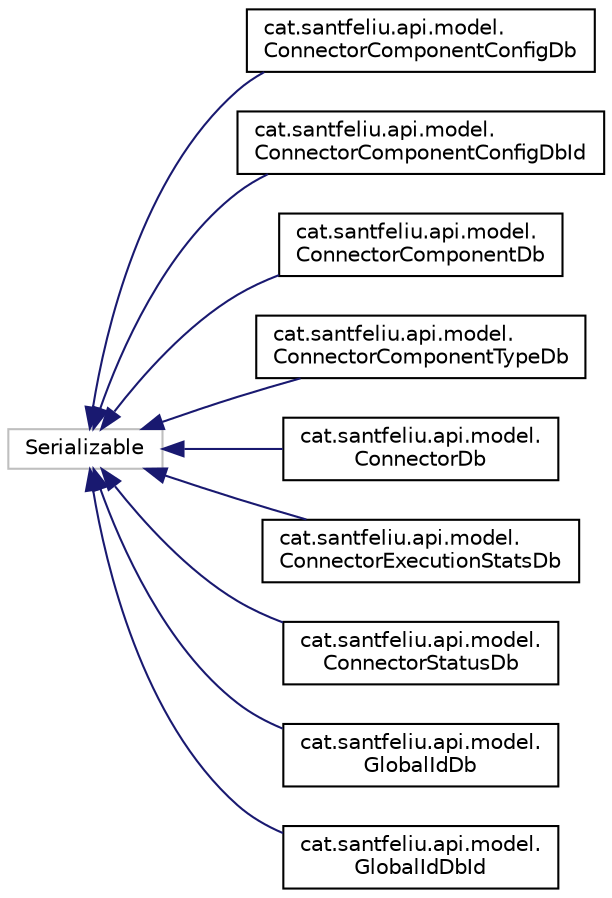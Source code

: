 digraph "Graphical Class Hierarchy"
{
 // LATEX_PDF_SIZE
  edge [fontname="Helvetica",fontsize="10",labelfontname="Helvetica",labelfontsize="10"];
  node [fontname="Helvetica",fontsize="10",shape=record];
  rankdir="LR";
  Node75 [label="Serializable",height=0.2,width=0.4,color="grey75", fillcolor="white", style="filled",tooltip=" "];
  Node75 -> Node0 [dir="back",color="midnightblue",fontsize="10",style="solid",fontname="Helvetica"];
  Node0 [label="cat.santfeliu.api.model.\lConnectorComponentConfigDb",height=0.2,width=0.4,color="black", fillcolor="white", style="filled",URL="$classcat_1_1santfeliu_1_1api_1_1model_1_1_connector_component_config_db.html",tooltip=" "];
  Node75 -> Node77 [dir="back",color="midnightblue",fontsize="10",style="solid",fontname="Helvetica"];
  Node77 [label="cat.santfeliu.api.model.\lConnectorComponentConfigDbId",height=0.2,width=0.4,color="black", fillcolor="white", style="filled",URL="$classcat_1_1santfeliu_1_1api_1_1model_1_1_connector_component_config_db_id.html",tooltip=" "];
  Node75 -> Node78 [dir="back",color="midnightblue",fontsize="10",style="solid",fontname="Helvetica"];
  Node78 [label="cat.santfeliu.api.model.\lConnectorComponentDb",height=0.2,width=0.4,color="black", fillcolor="white", style="filled",URL="$classcat_1_1santfeliu_1_1api_1_1model_1_1_connector_component_db.html",tooltip=" "];
  Node75 -> Node79 [dir="back",color="midnightblue",fontsize="10",style="solid",fontname="Helvetica"];
  Node79 [label="cat.santfeliu.api.model.\lConnectorComponentTypeDb",height=0.2,width=0.4,color="black", fillcolor="white", style="filled",URL="$classcat_1_1santfeliu_1_1api_1_1model_1_1_connector_component_type_db.html",tooltip=" "];
  Node75 -> Node80 [dir="back",color="midnightblue",fontsize="10",style="solid",fontname="Helvetica"];
  Node80 [label="cat.santfeliu.api.model.\lConnectorDb",height=0.2,width=0.4,color="black", fillcolor="white", style="filled",URL="$classcat_1_1santfeliu_1_1api_1_1model_1_1_connector_db.html",tooltip=" "];
  Node75 -> Node81 [dir="back",color="midnightblue",fontsize="10",style="solid",fontname="Helvetica"];
  Node81 [label="cat.santfeliu.api.model.\lConnectorExecutionStatsDb",height=0.2,width=0.4,color="black", fillcolor="white", style="filled",URL="$classcat_1_1santfeliu_1_1api_1_1model_1_1_connector_execution_stats_db.html",tooltip=" "];
  Node75 -> Node82 [dir="back",color="midnightblue",fontsize="10",style="solid",fontname="Helvetica"];
  Node82 [label="cat.santfeliu.api.model.\lConnectorStatusDb",height=0.2,width=0.4,color="black", fillcolor="white", style="filled",URL="$classcat_1_1santfeliu_1_1api_1_1model_1_1_connector_status_db.html",tooltip=" "];
  Node75 -> Node83 [dir="back",color="midnightblue",fontsize="10",style="solid",fontname="Helvetica"];
  Node83 [label="cat.santfeliu.api.model.\lGlobalIdDb",height=0.2,width=0.4,color="black", fillcolor="white", style="filled",URL="$classcat_1_1santfeliu_1_1api_1_1model_1_1_global_id_db.html",tooltip=" "];
  Node75 -> Node84 [dir="back",color="midnightblue",fontsize="10",style="solid",fontname="Helvetica"];
  Node84 [label="cat.santfeliu.api.model.\lGlobalIdDbId",height=0.2,width=0.4,color="black", fillcolor="white", style="filled",URL="$classcat_1_1santfeliu_1_1api_1_1model_1_1_global_id_db_id.html",tooltip=" "];
}
